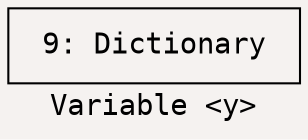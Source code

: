 digraph {
	label="Variable <y>"
	bgcolor="#f5f2f0"
	node [shape=box]
	node [fontname="Consolas,Monaco,'Andale Mono','Ubuntu Mono',monospace"]
	fontname="Consolas,Monaco,'Andale Mono','Ubuntu Mono',monospace"
	9 [label=" 9: Dictionary "]
}
